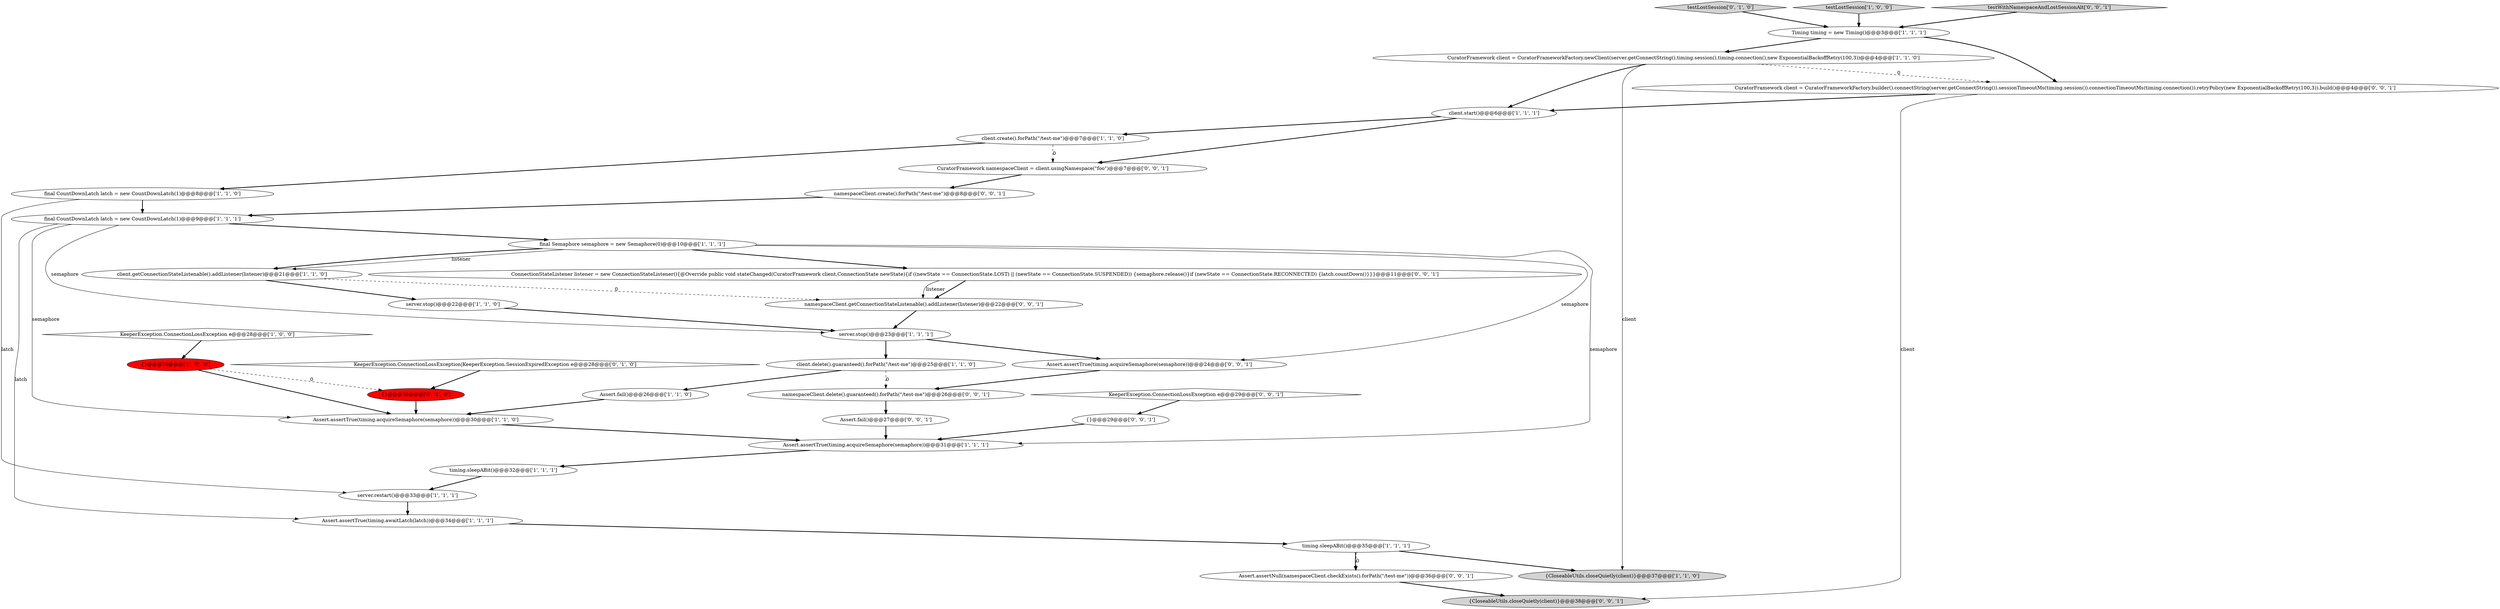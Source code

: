 digraph {
25 [style = filled, label = "namespaceClient.create().forPath(\"/test-me\")@@@8@@@['0', '0', '1']", fillcolor = white, shape = ellipse image = "AAA0AAABBB3BBB"];
17 [style = filled, label = "{}@@@28@@@['1', '0', '0']", fillcolor = red, shape = ellipse image = "AAA1AAABBB1BBB"];
23 [style = filled, label = "testLostSession['0', '1', '0']", fillcolor = lightgray, shape = diamond image = "AAA0AAABBB2BBB"];
0 [style = filled, label = "Assert.assertTrue(timing.acquireSemaphore(semaphore))@@@30@@@['1', '1', '0']", fillcolor = white, shape = ellipse image = "AAA0AAABBB1BBB"];
21 [style = filled, label = "Assert.assertTrue(timing.acquireSemaphore(semaphore))@@@31@@@['1', '1', '1']", fillcolor = white, shape = ellipse image = "AAA0AAABBB1BBB"];
30 [style = filled, label = "KeeperException.ConnectionLossException e@@@29@@@['0', '0', '1']", fillcolor = white, shape = diamond image = "AAA0AAABBB3BBB"];
31 [style = filled, label = "{}@@@29@@@['0', '0', '1']", fillcolor = white, shape = ellipse image = "AAA0AAABBB3BBB"];
9 [style = filled, label = "Assert.fail()@@@26@@@['1', '1', '0']", fillcolor = white, shape = ellipse image = "AAA0AAABBB1BBB"];
32 [style = filled, label = "Assert.fail()@@@27@@@['0', '0', '1']", fillcolor = white, shape = ellipse image = "AAA0AAABBB3BBB"];
4 [style = filled, label = "client.create().forPath(\"/test-me\")@@@7@@@['1', '1', '0']", fillcolor = white, shape = ellipse image = "AAA0AAABBB1BBB"];
22 [style = filled, label = "KeeperException.ConnectionLossException|KeeperException.SessionExpiredException e@@@28@@@['0', '1', '0']", fillcolor = white, shape = diamond image = "AAA0AAABBB2BBB"];
19 [style = filled, label = "Assert.assertTrue(timing.awaitLatch(latch))@@@34@@@['1', '1', '1']", fillcolor = white, shape = ellipse image = "AAA0AAABBB1BBB"];
2 [style = filled, label = "server.stop()@@@22@@@['1', '1', '0']", fillcolor = white, shape = ellipse image = "AAA0AAABBB1BBB"];
11 [style = filled, label = "final Semaphore semaphore = new Semaphore(0)@@@10@@@['1', '1', '1']", fillcolor = white, shape = ellipse image = "AAA0AAABBB1BBB"];
10 [style = filled, label = "client.delete().guaranteed().forPath(\"/test-me\")@@@25@@@['1', '1', '0']", fillcolor = white, shape = ellipse image = "AAA0AAABBB1BBB"];
18 [style = filled, label = "client.start()@@@6@@@['1', '1', '1']", fillcolor = white, shape = ellipse image = "AAA0AAABBB1BBB"];
20 [style = filled, label = "final CountDownLatch latch = new CountDownLatch(1)@@@9@@@['1', '1', '1']", fillcolor = white, shape = ellipse image = "AAA0AAABBB1BBB"];
35 [style = filled, label = "CuratorFramework namespaceClient = client.usingNamespace(\"foo\")@@@7@@@['0', '0', '1']", fillcolor = white, shape = ellipse image = "AAA0AAABBB3BBB"];
37 [style = filled, label = "Assert.assertTrue(timing.acquireSemaphore(semaphore))@@@24@@@['0', '0', '1']", fillcolor = white, shape = ellipse image = "AAA0AAABBB3BBB"];
27 [style = filled, label = "{CloseableUtils.closeQuietly(client)}@@@38@@@['0', '0', '1']", fillcolor = lightgray, shape = ellipse image = "AAA0AAABBB3BBB"];
24 [style = filled, label = "{}@@@28@@@['0', '1', '0']", fillcolor = red, shape = ellipse image = "AAA1AAABBB2BBB"];
7 [style = filled, label = "timing.sleepABit()@@@35@@@['1', '1', '1']", fillcolor = white, shape = ellipse image = "AAA0AAABBB1BBB"];
8 [style = filled, label = "server.stop()@@@23@@@['1', '1', '1']", fillcolor = white, shape = ellipse image = "AAA0AAABBB1BBB"];
14 [style = filled, label = "Timing timing = new Timing()@@@3@@@['1', '1', '1']", fillcolor = white, shape = ellipse image = "AAA0AAABBB1BBB"];
6 [style = filled, label = "timing.sleepABit()@@@32@@@['1', '1', '1']", fillcolor = white, shape = ellipse image = "AAA0AAABBB1BBB"];
15 [style = filled, label = "testLostSession['1', '0', '0']", fillcolor = lightgray, shape = diamond image = "AAA0AAABBB1BBB"];
16 [style = filled, label = "client.getConnectionStateListenable().addListener(listener)@@@21@@@['1', '1', '0']", fillcolor = white, shape = ellipse image = "AAA0AAABBB1BBB"];
12 [style = filled, label = "KeeperException.ConnectionLossException e@@@28@@@['1', '0', '0']", fillcolor = white, shape = diamond image = "AAA0AAABBB1BBB"];
26 [style = filled, label = "ConnectionStateListener listener = new ConnectionStateListener(){@Override public void stateChanged(CuratorFramework client,ConnectionState newState){if ((newState == ConnectionState.LOST) || (newState == ConnectionState.SUSPENDED)) {semaphore.release()}if (newState == ConnectionState.RECONNECTED) {latch.countDown()}}}@@@11@@@['0', '0', '1']", fillcolor = white, shape = ellipse image = "AAA0AAABBB3BBB"];
13 [style = filled, label = "server.restart()@@@33@@@['1', '1', '1']", fillcolor = white, shape = ellipse image = "AAA0AAABBB1BBB"];
29 [style = filled, label = "Assert.assertNull(namespaceClient.checkExists().forPath(\"/test-me\"))@@@36@@@['0', '0', '1']", fillcolor = white, shape = ellipse image = "AAA0AAABBB3BBB"];
3 [style = filled, label = "CuratorFramework client = CuratorFrameworkFactory.newClient(server.getConnectString(),timing.session(),timing.connection(),new ExponentialBackoffRetry(100,3))@@@4@@@['1', '1', '0']", fillcolor = white, shape = ellipse image = "AAA0AAABBB1BBB"];
34 [style = filled, label = "namespaceClient.getConnectionStateListenable().addListener(listener)@@@22@@@['0', '0', '1']", fillcolor = white, shape = ellipse image = "AAA0AAABBB3BBB"];
28 [style = filled, label = "namespaceClient.delete().guaranteed().forPath(\"/test-me\")@@@26@@@['0', '0', '1']", fillcolor = white, shape = ellipse image = "AAA0AAABBB3BBB"];
33 [style = filled, label = "testWithNamespaceAndLostSessionAlt['0', '0', '1']", fillcolor = lightgray, shape = diamond image = "AAA0AAABBB3BBB"];
5 [style = filled, label = "final CountDownLatch latch = new CountDownLatch(1)@@@8@@@['1', '1', '0']", fillcolor = white, shape = ellipse image = "AAA0AAABBB1BBB"];
1 [style = filled, label = "{CloseableUtils.closeQuietly(client)}@@@37@@@['1', '1', '0']", fillcolor = lightgray, shape = ellipse image = "AAA0AAABBB1BBB"];
36 [style = filled, label = "CuratorFramework client = CuratorFrameworkFactory.builder().connectString(server.getConnectString()).sessionTimeoutMs(timing.session()).connectionTimeoutMs(timing.connection()).retryPolicy(new ExponentialBackoffRetry(100,3)).build()@@@4@@@['0', '0', '1']", fillcolor = white, shape = ellipse image = "AAA0AAABBB3BBB"];
14->3 [style = bold, label=""];
11->16 [style = bold, label=""];
8->10 [style = bold, label=""];
33->14 [style = bold, label=""];
5->13 [style = solid, label="latch"];
20->0 [style = solid, label="semaphore"];
36->27 [style = solid, label="client"];
32->21 [style = bold, label=""];
7->1 [style = bold, label=""];
37->28 [style = bold, label=""];
20->19 [style = solid, label="latch"];
9->0 [style = bold, label=""];
15->14 [style = bold, label=""];
5->20 [style = bold, label=""];
21->6 [style = bold, label=""];
17->24 [style = dashed, label="0"];
24->0 [style = bold, label=""];
3->36 [style = dashed, label="0"];
26->34 [style = bold, label=""];
12->17 [style = bold, label=""];
20->8 [style = solid, label="semaphore"];
10->28 [style = dashed, label="0"];
31->21 [style = bold, label=""];
0->21 [style = bold, label=""];
34->8 [style = bold, label=""];
16->2 [style = bold, label=""];
28->32 [style = bold, label=""];
3->18 [style = bold, label=""];
23->14 [style = bold, label=""];
35->25 [style = bold, label=""];
16->34 [style = dashed, label="0"];
29->27 [style = bold, label=""];
25->20 [style = bold, label=""];
13->19 [style = bold, label=""];
11->37 [style = solid, label="semaphore"];
11->21 [style = solid, label="semaphore"];
17->0 [style = bold, label=""];
18->4 [style = bold, label=""];
30->31 [style = bold, label=""];
11->16 [style = solid, label="listener"];
6->13 [style = bold, label=""];
36->18 [style = bold, label=""];
3->1 [style = solid, label="client"];
18->35 [style = bold, label=""];
7->29 [style = dashed, label="0"];
10->9 [style = bold, label=""];
8->37 [style = bold, label=""];
22->24 [style = bold, label=""];
26->34 [style = solid, label="listener"];
4->5 [style = bold, label=""];
19->7 [style = bold, label=""];
4->35 [style = dashed, label="0"];
2->8 [style = bold, label=""];
11->26 [style = bold, label=""];
20->11 [style = bold, label=""];
7->29 [style = bold, label=""];
14->36 [style = bold, label=""];
}

